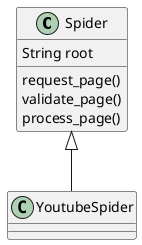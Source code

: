 @startuml
Spider <|-- YoutubeSpider

Spider : String root
Spider : request_page()
Spider : validate_page()
Spider : process_page()


@enduml

